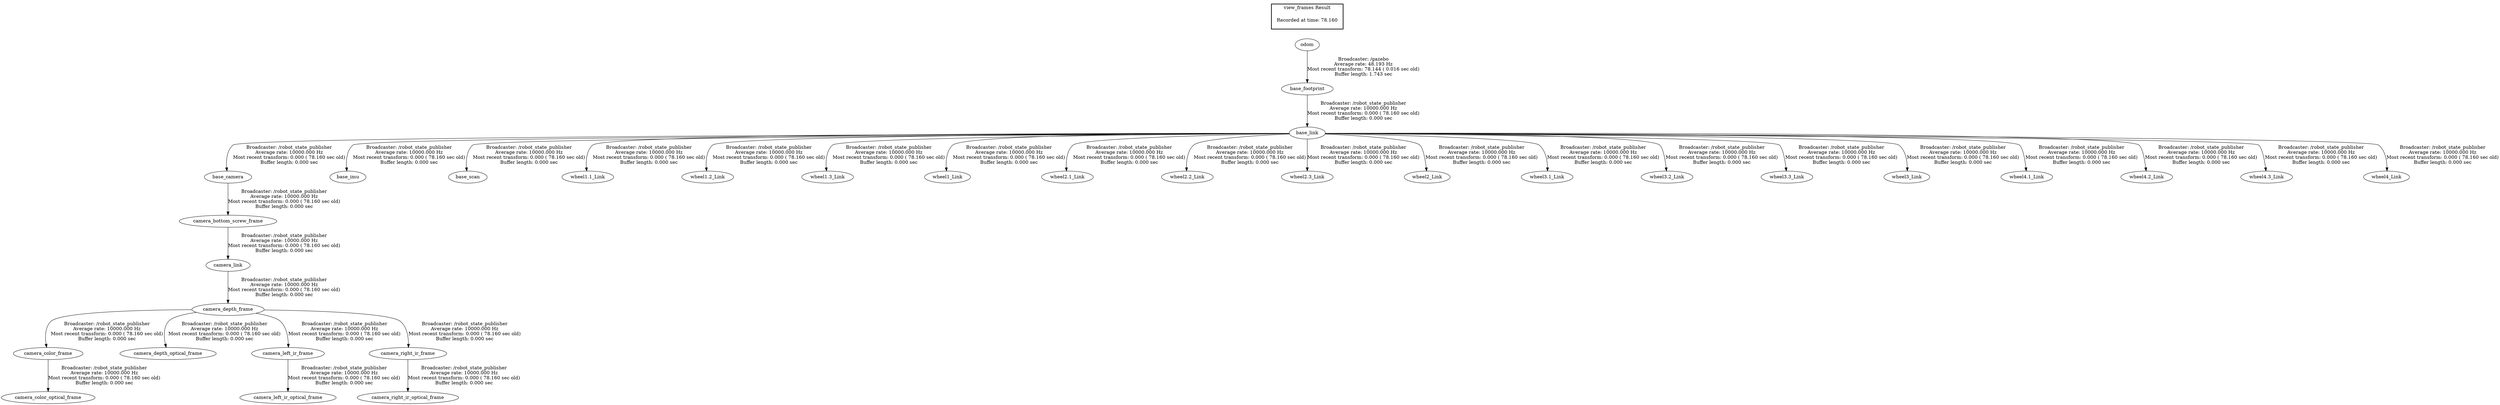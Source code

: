 digraph G {
"base_link" -> "base_camera"[label="Broadcaster: /robot_state_publisher\nAverage rate: 10000.000 Hz\nMost recent transform: 0.000 ( 78.160 sec old)\nBuffer length: 0.000 sec\n"];
"base_footprint" -> "base_link"[label="Broadcaster: /robot_state_publisher\nAverage rate: 10000.000 Hz\nMost recent transform: 0.000 ( 78.160 sec old)\nBuffer length: 0.000 sec\n"];
"odom" -> "base_footprint"[label="Broadcaster: /gazebo\nAverage rate: 48.193 Hz\nMost recent transform: 78.144 ( 0.016 sec old)\nBuffer length: 1.743 sec\n"];
"base_link" -> "base_imu"[label="Broadcaster: /robot_state_publisher\nAverage rate: 10000.000 Hz\nMost recent transform: 0.000 ( 78.160 sec old)\nBuffer length: 0.000 sec\n"];
"base_link" -> "base_scan"[label="Broadcaster: /robot_state_publisher\nAverage rate: 10000.000 Hz\nMost recent transform: 0.000 ( 78.160 sec old)\nBuffer length: 0.000 sec\n"];
"camera_depth_frame" -> "camera_color_frame"[label="Broadcaster: /robot_state_publisher\nAverage rate: 10000.000 Hz\nMost recent transform: 0.000 ( 78.160 sec old)\nBuffer length: 0.000 sec\n"];
"camera_link" -> "camera_depth_frame"[label="Broadcaster: /robot_state_publisher\nAverage rate: 10000.000 Hz\nMost recent transform: 0.000 ( 78.160 sec old)\nBuffer length: 0.000 sec\n"];
"camera_color_frame" -> "camera_color_optical_frame"[label="Broadcaster: /robot_state_publisher\nAverage rate: 10000.000 Hz\nMost recent transform: 0.000 ( 78.160 sec old)\nBuffer length: 0.000 sec\n"];
"camera_bottom_screw_frame" -> "camera_link"[label="Broadcaster: /robot_state_publisher\nAverage rate: 10000.000 Hz\nMost recent transform: 0.000 ( 78.160 sec old)\nBuffer length: 0.000 sec\n"];
"camera_depth_frame" -> "camera_depth_optical_frame"[label="Broadcaster: /robot_state_publisher\nAverage rate: 10000.000 Hz\nMost recent transform: 0.000 ( 78.160 sec old)\nBuffer length: 0.000 sec\n"];
"base_camera" -> "camera_bottom_screw_frame"[label="Broadcaster: /robot_state_publisher\nAverage rate: 10000.000 Hz\nMost recent transform: 0.000 ( 78.160 sec old)\nBuffer length: 0.000 sec\n"];
"camera_depth_frame" -> "camera_left_ir_frame"[label="Broadcaster: /robot_state_publisher\nAverage rate: 10000.000 Hz\nMost recent transform: 0.000 ( 78.160 sec old)\nBuffer length: 0.000 sec\n"];
"camera_left_ir_frame" -> "camera_left_ir_optical_frame"[label="Broadcaster: /robot_state_publisher\nAverage rate: 10000.000 Hz\nMost recent transform: 0.000 ( 78.160 sec old)\nBuffer length: 0.000 sec\n"];
"camera_depth_frame" -> "camera_right_ir_frame"[label="Broadcaster: /robot_state_publisher\nAverage rate: 10000.000 Hz\nMost recent transform: 0.000 ( 78.160 sec old)\nBuffer length: 0.000 sec\n"];
"camera_right_ir_frame" -> "camera_right_ir_optical_frame"[label="Broadcaster: /robot_state_publisher\nAverage rate: 10000.000 Hz\nMost recent transform: 0.000 ( 78.160 sec old)\nBuffer length: 0.000 sec\n"];
"base_link" -> "wheel1.1_Link"[label="Broadcaster: /robot_state_publisher\nAverage rate: 10000.000 Hz\nMost recent transform: 0.000 ( 78.160 sec old)\nBuffer length: 0.000 sec\n"];
"base_link" -> "wheel1.2_Link"[label="Broadcaster: /robot_state_publisher\nAverage rate: 10000.000 Hz\nMost recent transform: 0.000 ( 78.160 sec old)\nBuffer length: 0.000 sec\n"];
"base_link" -> "wheel1.3_Link"[label="Broadcaster: /robot_state_publisher\nAverage rate: 10000.000 Hz\nMost recent transform: 0.000 ( 78.160 sec old)\nBuffer length: 0.000 sec\n"];
"base_link" -> "wheel1_Link"[label="Broadcaster: /robot_state_publisher\nAverage rate: 10000.000 Hz\nMost recent transform: 0.000 ( 78.160 sec old)\nBuffer length: 0.000 sec\n"];
"base_link" -> "wheel2.1_Link"[label="Broadcaster: /robot_state_publisher\nAverage rate: 10000.000 Hz\nMost recent transform: 0.000 ( 78.160 sec old)\nBuffer length: 0.000 sec\n"];
"base_link" -> "wheel2.2_Link"[label="Broadcaster: /robot_state_publisher\nAverage rate: 10000.000 Hz\nMost recent transform: 0.000 ( 78.160 sec old)\nBuffer length: 0.000 sec\n"];
"base_link" -> "wheel2.3_Link"[label="Broadcaster: /robot_state_publisher\nAverage rate: 10000.000 Hz\nMost recent transform: 0.000 ( 78.160 sec old)\nBuffer length: 0.000 sec\n"];
"base_link" -> "wheel2_Link"[label="Broadcaster: /robot_state_publisher\nAverage rate: 10000.000 Hz\nMost recent transform: 0.000 ( 78.160 sec old)\nBuffer length: 0.000 sec\n"];
"base_link" -> "wheel3.1_Link"[label="Broadcaster: /robot_state_publisher\nAverage rate: 10000.000 Hz\nMost recent transform: 0.000 ( 78.160 sec old)\nBuffer length: 0.000 sec\n"];
"base_link" -> "wheel3.2_Link"[label="Broadcaster: /robot_state_publisher\nAverage rate: 10000.000 Hz\nMost recent transform: 0.000 ( 78.160 sec old)\nBuffer length: 0.000 sec\n"];
"base_link" -> "wheel3.3_Link"[label="Broadcaster: /robot_state_publisher\nAverage rate: 10000.000 Hz\nMost recent transform: 0.000 ( 78.160 sec old)\nBuffer length: 0.000 sec\n"];
"base_link" -> "wheel3_Link"[label="Broadcaster: /robot_state_publisher\nAverage rate: 10000.000 Hz\nMost recent transform: 0.000 ( 78.160 sec old)\nBuffer length: 0.000 sec\n"];
"base_link" -> "wheel4.1_Link"[label="Broadcaster: /robot_state_publisher\nAverage rate: 10000.000 Hz\nMost recent transform: 0.000 ( 78.160 sec old)\nBuffer length: 0.000 sec\n"];
"base_link" -> "wheel4.2_Link"[label="Broadcaster: /robot_state_publisher\nAverage rate: 10000.000 Hz\nMost recent transform: 0.000 ( 78.160 sec old)\nBuffer length: 0.000 sec\n"];
"base_link" -> "wheel4.3_Link"[label="Broadcaster: /robot_state_publisher\nAverage rate: 10000.000 Hz\nMost recent transform: 0.000 ( 78.160 sec old)\nBuffer length: 0.000 sec\n"];
"base_link" -> "wheel4_Link"[label="Broadcaster: /robot_state_publisher\nAverage rate: 10000.000 Hz\nMost recent transform: 0.000 ( 78.160 sec old)\nBuffer length: 0.000 sec\n"];
edge [style=invis];
 subgraph cluster_legend { style=bold; color=black; label ="view_frames Result";
"Recorded at time: 78.160"[ shape=plaintext ] ;
 }->"odom";
}